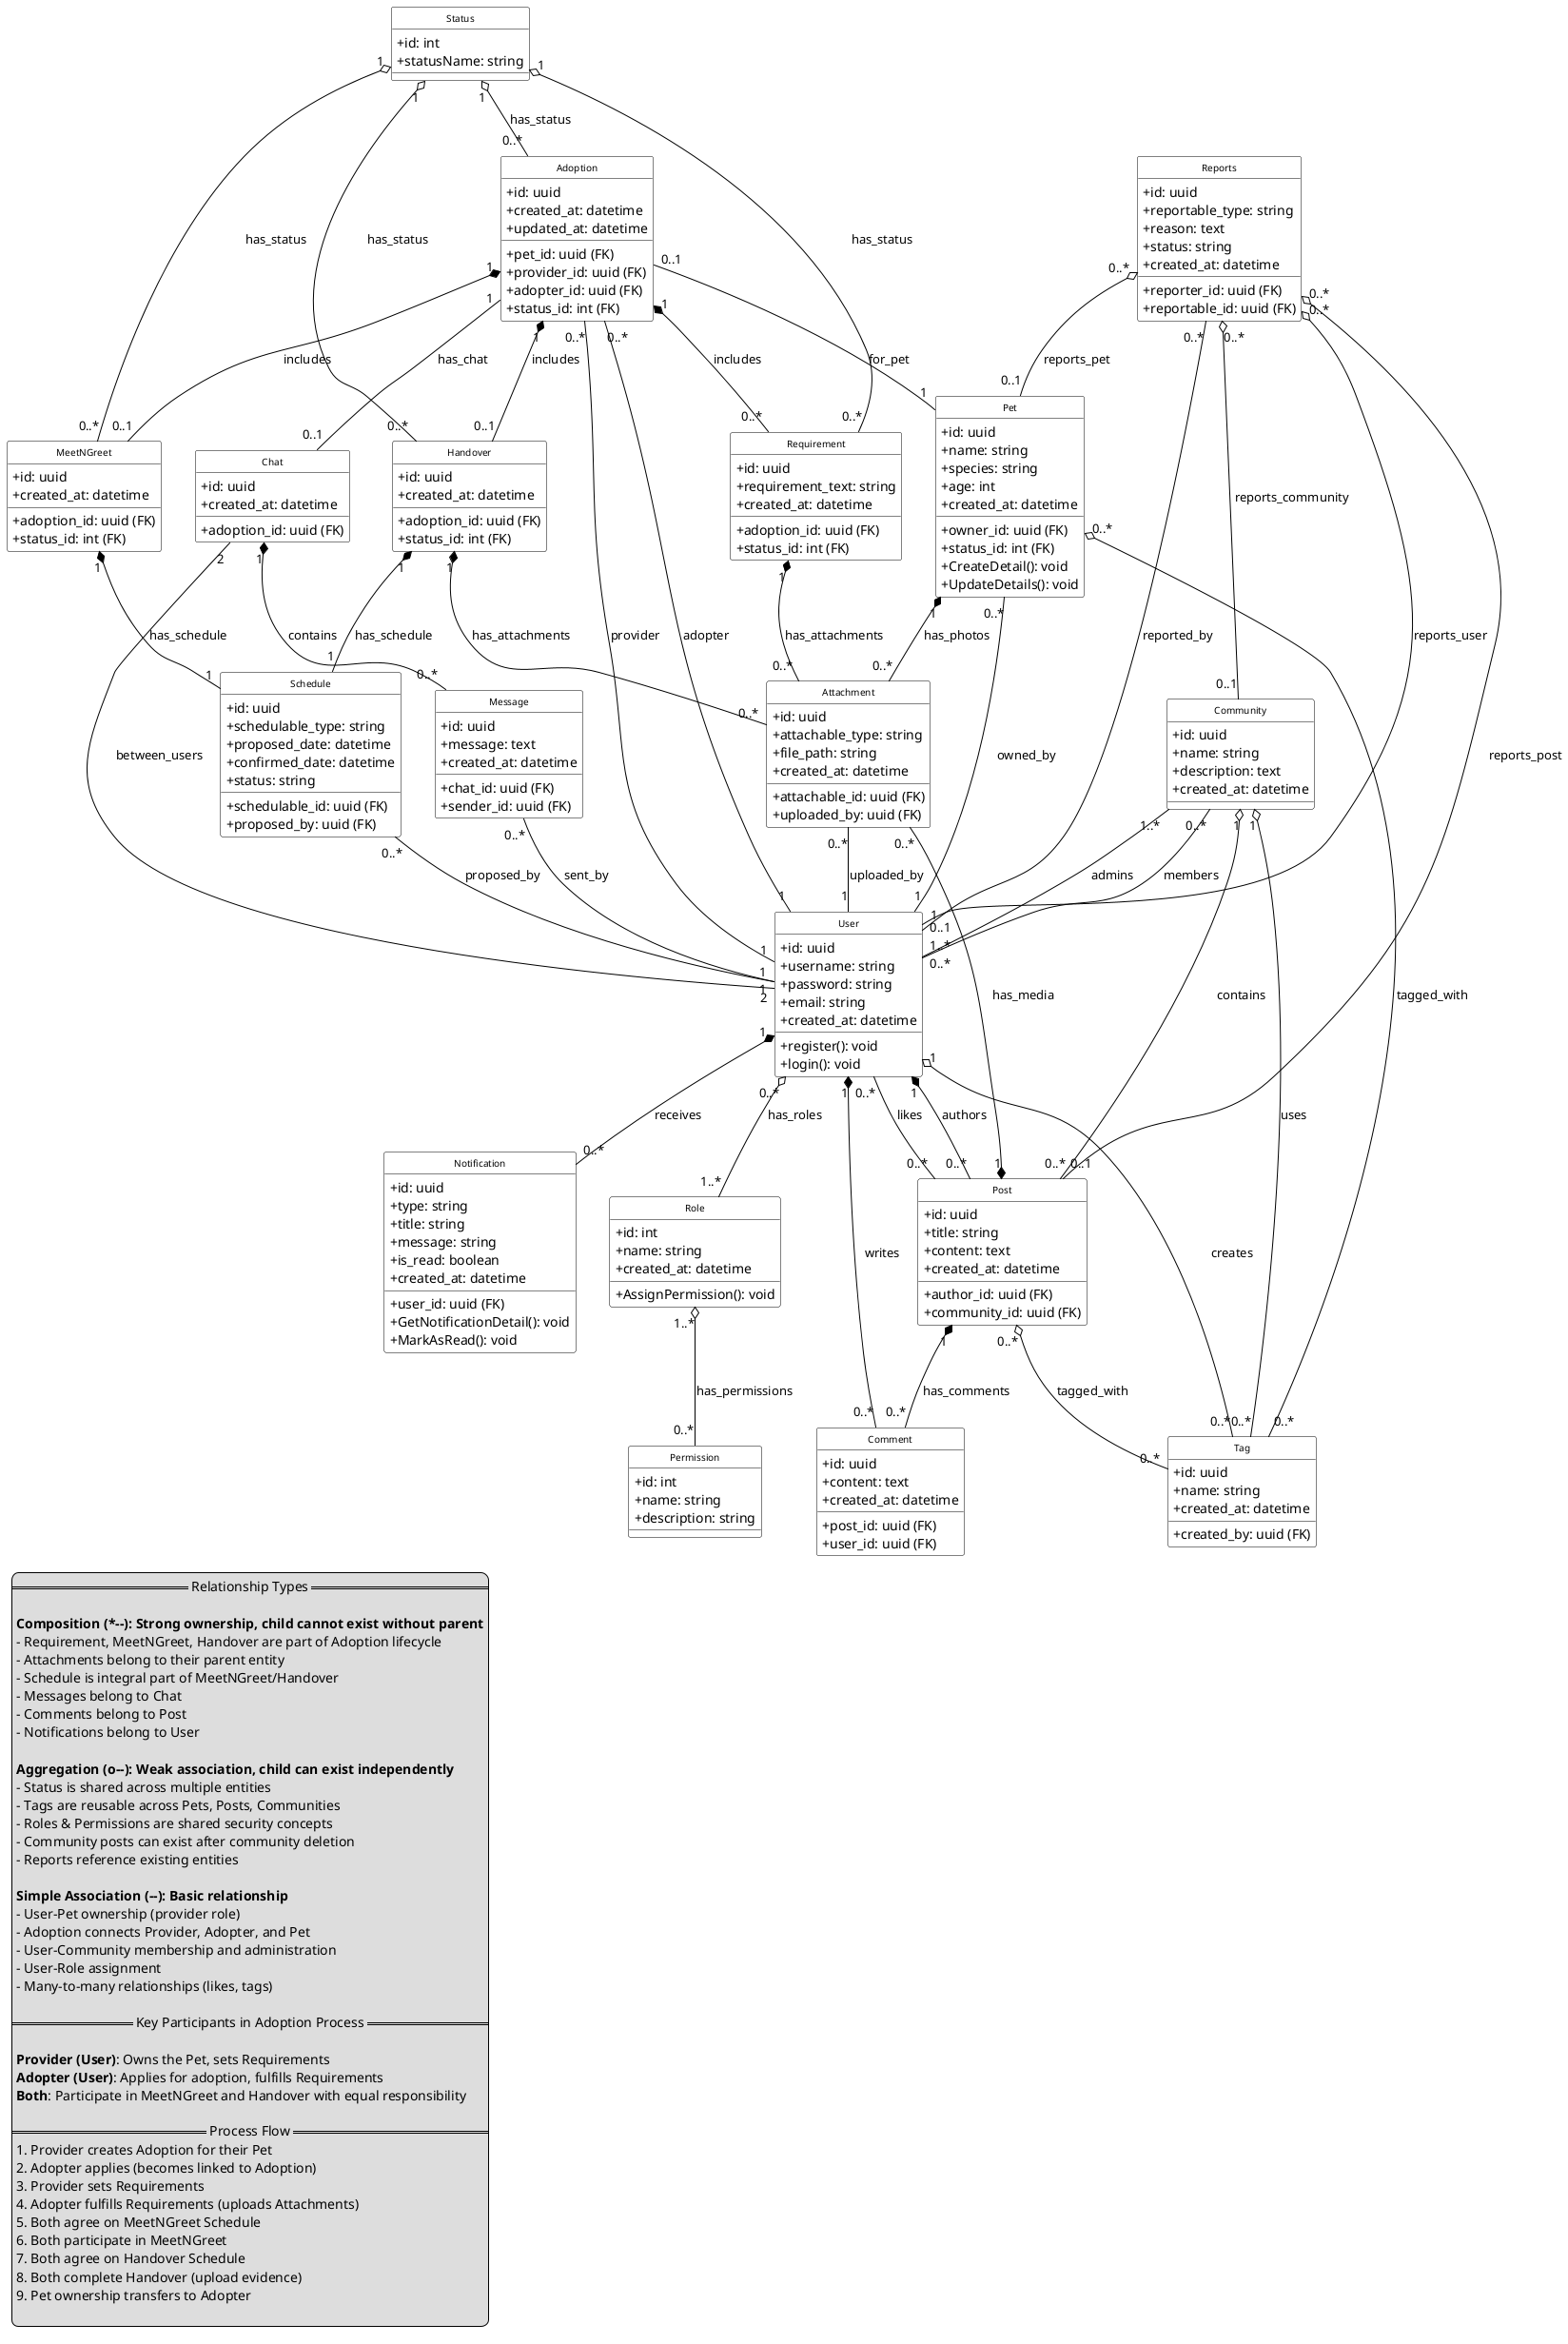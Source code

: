 @startuml FuPet_Complete_Architecture
skinparam monochrome true
skinparam class {
  BackgroundColor White
  ArrowColor Black
  BorderColor Black
  FontColor Black
  FontSize 10
}
skinparam legend padding 10
hide circle
skinparam classAttributeIconSize 0


' ===================
' CLASSES
' ===================

class Status {
  + id: int
  + statusName: string
}

class Adoption {
  + id: uuid
  + pet_id: uuid (FK)
  + provider_id: uuid (FK)
  + adopter_id: uuid (FK)
  + status_id: int (FK)
  + created_at: datetime
  + updated_at: datetime
}

class Requirement {
  + id: uuid
  + adoption_id: uuid (FK)
  + requirement_text: string
  + status_id: int (FK)
  + created_at: datetime
}

class MeetNGreet {
  + id: uuid
  + adoption_id: uuid (FK)
  + status_id: int (FK)
  + created_at: datetime
}

class Handover {
  + id: uuid
  + adoption_id: uuid (FK)
  + status_id: int (FK)
  + created_at: datetime
}

class Schedule {
  + id: uuid
  + schedulable_id: uuid (FK)
  + schedulable_type: string
  + proposed_date: datetime
  + confirmed_date: datetime
  + proposed_by: uuid (FK)
  + status: string
}

class Attachment {
  + id: uuid
  + attachable_id: uuid (FK)
  + attachable_type: string
  + file_path: string
  + uploaded_by: uuid (FK)
  + created_at: datetime
}

class Pet {
  + id: uuid
  + name: string
  + species: string
  + age: int
  + owner_id: uuid (FK)
  + status_id: int (FK)
  + created_at: datetime
  + CreateDetail(): void
  + UpdateDetails(): void
}

class User {
  + id: uuid
  + username: string
  + password: string
  + email: string
  + created_at: datetime
  + register(): void
  + login(): void
}

class Chat {
  + id: uuid
  + adoption_id: uuid (FK)
  + created_at: datetime
}

class Message {
  + id: uuid
  + chat_id: uuid (FK)
  + sender_id: uuid (FK)
  + message: text
  + created_at: datetime
}

class Notification {
  + id: uuid
  + user_id: uuid (FK)
  + type: string
  + title: string
  + message: string
  + is_read: boolean
  + created_at: datetime
  + GetNotificationDetail(): void
  + MarkAsRead(): void
}

class Tag {
  + id: uuid
  + name: string
  + created_by: uuid (FK)
  + created_at: datetime
}

class Role {
  + id: int
  + name: string
  + created_at: datetime
  + AssignPermission(): void
}

class Permission {
  + id: int
  + name: string
  + description: string
}

class Post {
  + id: uuid
  + author_id: uuid (FK)
  + community_id: uuid (FK)
  + title: string
  + content: text
  + created_at: datetime
}

class Comment {
  + id: uuid
  + post_id: uuid (FK)
  + user_id: uuid (FK)
  + content: text
  + created_at: datetime
}

class Community {
  + id: uuid
  + name: string
  + description: text
  + created_at: datetime
}

class Reports {
  + id: uuid
  + reporter_id: uuid (FK)
  + reportable_id: uuid (FK)
  + reportable_type: string
  + reason: text
  + status: string
  + created_at: datetime
}

' ===================
' RELATIONSHIPS
' ===================

' Status Relationships (Aggregation - Status can exist independently)
Status "1" o-- "0..*" Adoption : has_status
Status "1" o-- "0..*" Requirement : has_status
Status "1" o-- "0..*" MeetNGreet : has_status
Status "1" o-- "0..*" Handover : has_status

' Adoption Flow Relationships (Composition - these are part of Adoption lifecycle)
Adoption "1" *-- "0..*" Requirement : includes
Adoption "1" *-- "0..1" Handover : includes
Adoption "1" *-- "0..1" MeetNGreet : includes

' Adoption-User Relationships (Provider and Adopter roles)
Adoption "0..*" -- "1" User : provider
Adoption "0..*" -- "1" User : adopter

' Adoption-Pet Relationship
Adoption "0..1" -- "1" Pet : for_pet

' Attachment Relationships (Composition - attachments belong to their parent)
Requirement "1" *-- "0..*" Attachment : has_attachments
Handover "1" *-- "0..*" Attachment : has_attachments
Pet "1" *-- "0..*" Attachment : has_photos
Post "1" *-- "0..*" Attachment : has_media

' Attachment uploader tracking
Attachment "0..*" -- "1" User : uploaded_by

' Schedule Relationships (Composition - schedule is part of the event)
MeetNGreet "1" *-- "1" Schedule : has_schedule
Handover "1" *-- "1" Schedule : has_schedule

' Schedule proposer tracking
Schedule "0..*" -- "1" User : proposed_by

' Pet Relationships
Pet "0..*" -- "1" User : owned_by
Pet "0..*" o-- "0..*" Tag : tagged_with

' User-Role Relationships (Aggregation)
User "0..*" o-- "1..*" Role : has_roles

' User-generated Content
User "1" *-- "0..*" Notification : receives
User "1" o-- "0..*" Tag : creates
User "1" *-- "0..*" Post : authors
User "1" *-- "0..*" Comment : writes

' User-Post Likes (Many-to-Many)
User "0..*" -- "0..*" Post : likes

' Role & Permission (Aggregation - permissions are shared across roles)
Role "1..*" o-- "0..*" Permission : has_permissions

' Chat Relationships
Adoption "1" -- "0..1" Chat : has_chat
Chat "1" *-- "0..*" Message : contains
Chat "2" -- "2" User : between_users
Message "0..*" -- "1" User : sent_by

' Post Relationships (Composition - comments belong to post)
Post "1" *-- "0..*" Comment : has_comments
Post "0..*" o-- "0..*" Tag : tagged_with

' Community Relationships (Aggregation - posts and tags can exist independently)
Community "1" o-- "0..*" Post : contains
Community "1..*" -- "1..*" User : admins
Community "0..*" -- "0..*" User : members
Community "1" o-- "0..*" Tag : uses

' Reports Relationships (Aggregation - reported items exist independently)
Reports "0..*" -- "1" User : reported_by
Reports "0..*" o-- "0..1" User : reports_user
Reports "0..*" o-- "0..1" Pet : reports_pet
Reports "0..*" o-- "0..1" Post : reports_post
Reports "0..*" o-- "0..1" Community : reports_community

legend left
== Relationship Types ==

**Composition (*--): Strong ownership, child cannot exist without parent**
- Requirement, MeetNGreet, Handover are part of Adoption lifecycle
- Attachments belong to their parent entity
- Schedule is integral part of MeetNGreet/Handover
- Messages belong to Chat
- Comments belong to Post
- Notifications belong to User

**Aggregation (o--): Weak association, child can exist independently**
- Status is shared across multiple entities
- Tags are reusable across Pets, Posts, Communities
- Roles & Permissions are shared security concepts
- Community posts can exist after community deletion
- Reports reference existing entities

**Simple Association (--): Basic relationship**
- User-Pet ownership (provider role)
- Adoption connects Provider, Adopter, and Pet
- User-Community membership and administration
- User-Role assignment
- Many-to-many relationships (likes, tags)

== Key Participants in Adoption Process ==

**Provider (User)**: Owns the Pet, sets Requirements
**Adopter (User)**: Applies for adoption, fulfills Requirements
**Both**: Participate in MeetNGreet and Handover with equal responsibility

== Process Flow ==
1. Provider creates Adoption for their Pet
2. Adopter applies (becomes linked to Adoption)
3. Provider sets Requirements
4. Adopter fulfills Requirements (uploads Attachments)
5. Both agree on MeetNGreet Schedule
6. Both participate in MeetNGreet
7. Both agree on Handover Schedule
8. Both complete Handover (upload evidence)
9. Pet ownership transfers to Adopter

endlegend

@enduml